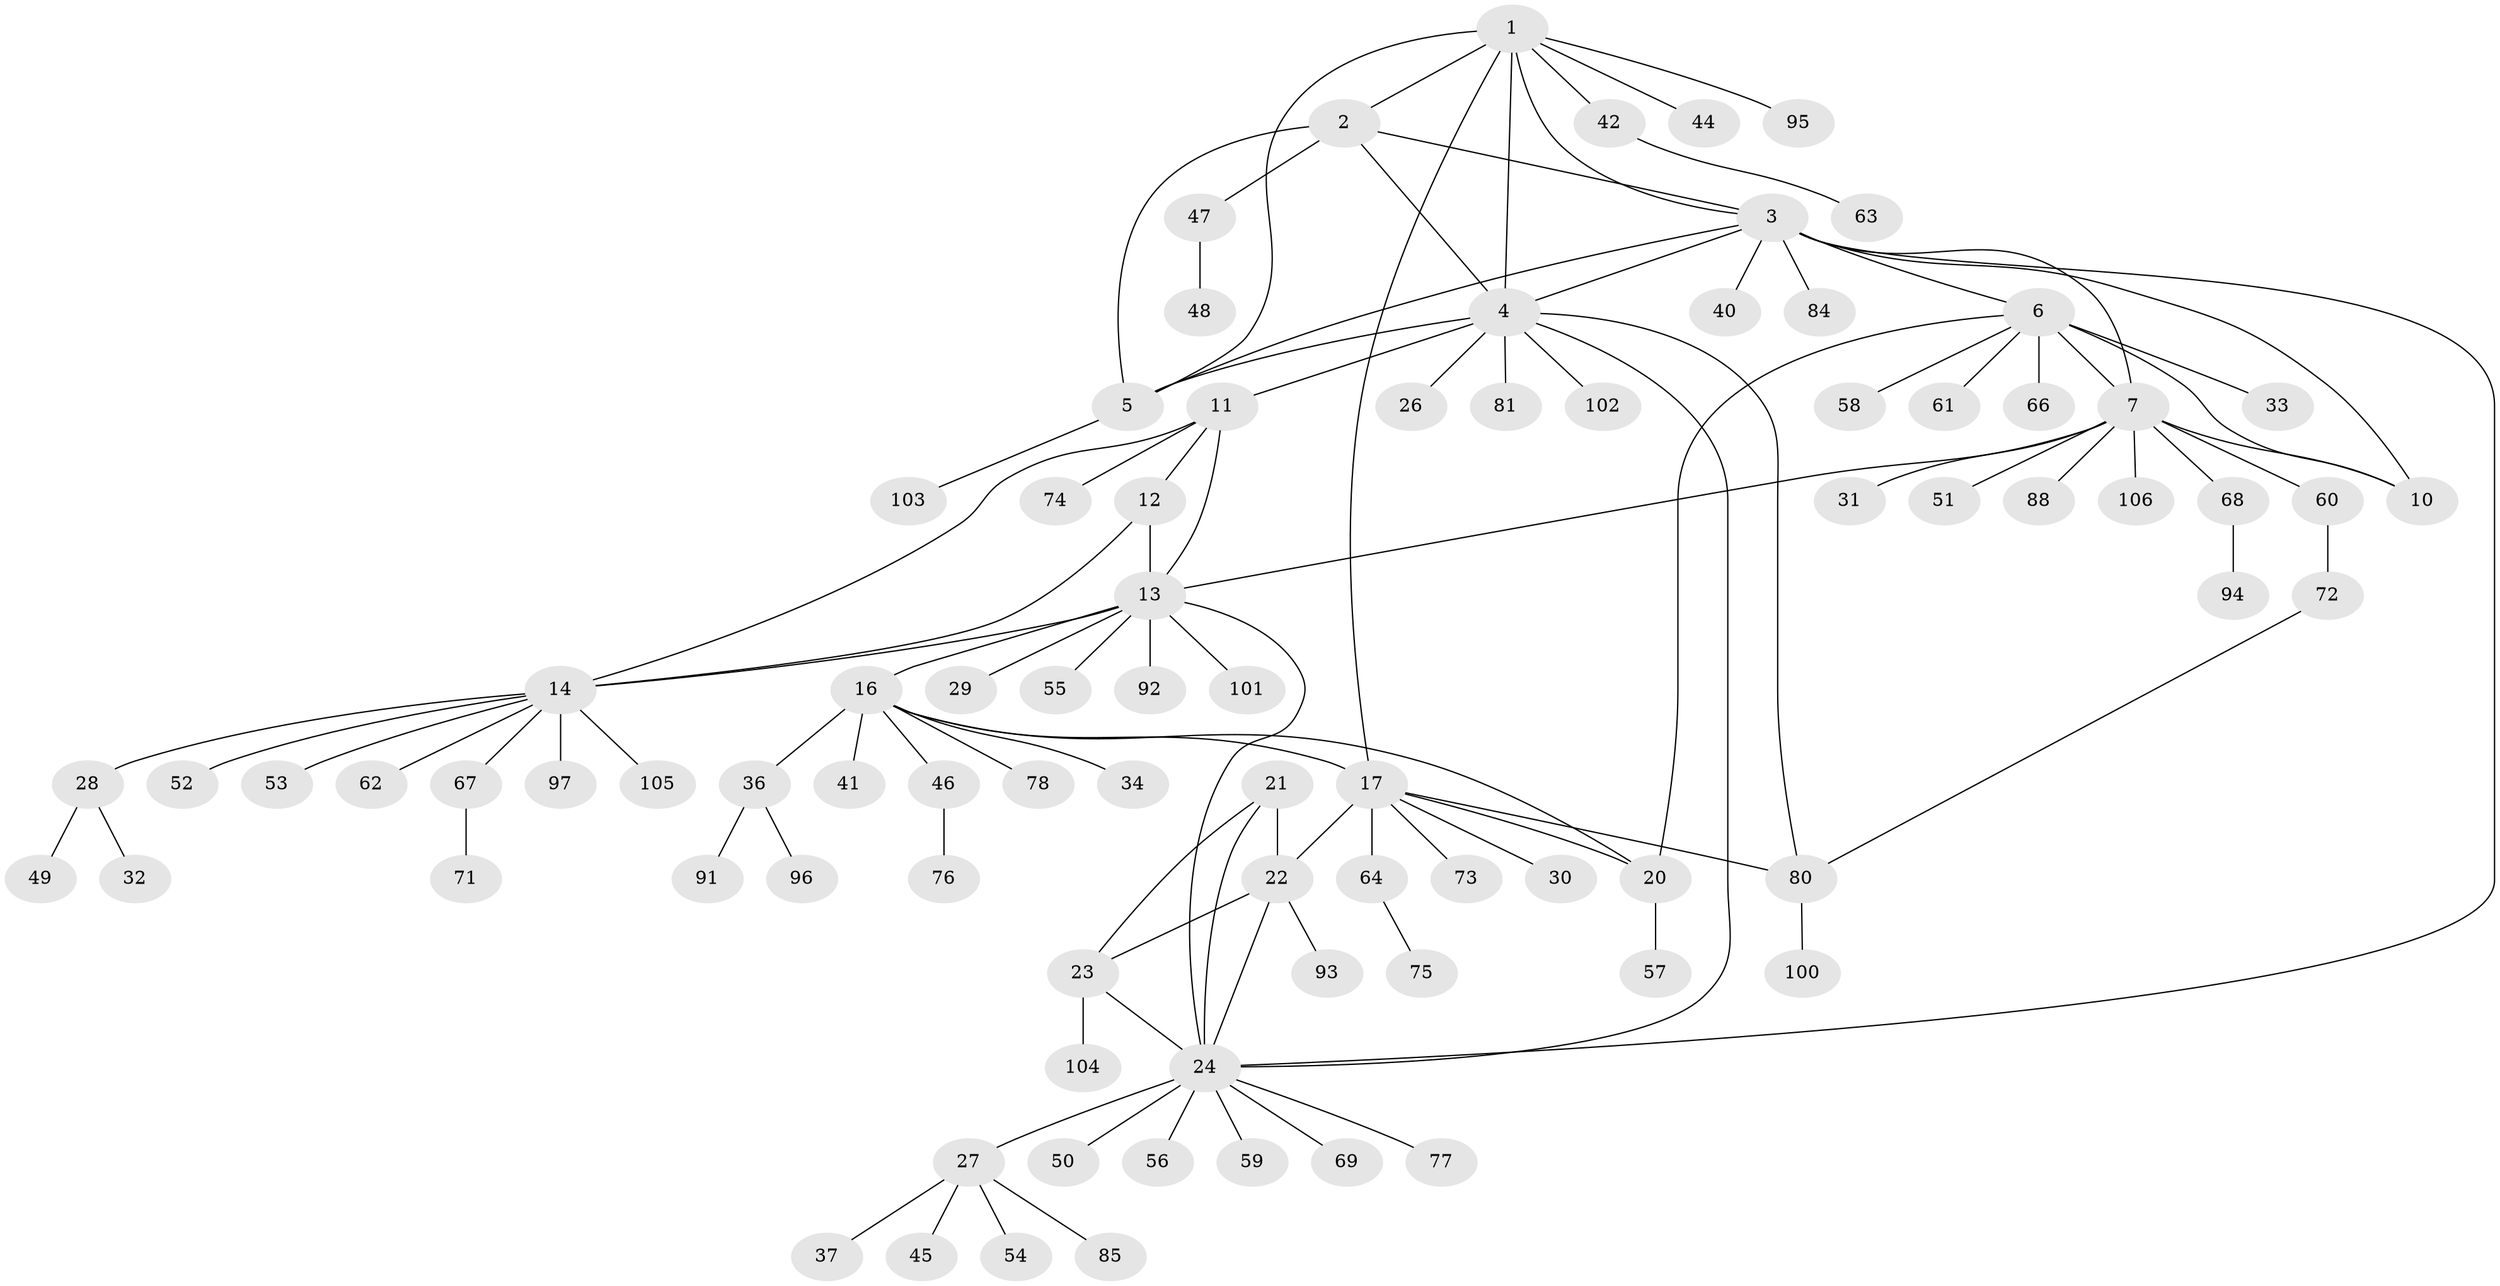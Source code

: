// Generated by graph-tools (version 1.1) at 2025/24/03/03/25 07:24:15]
// undirected, 85 vertices, 108 edges
graph export_dot {
graph [start="1"]
  node [color=gray90,style=filled];
  1 [super="+79"];
  2 [super="+38"];
  3 [super="+9"];
  4 [super="+39"];
  5 [super="+99"];
  6 [super="+83"];
  7 [super="+8"];
  10;
  11 [super="+87"];
  12;
  13 [super="+15"];
  14 [super="+35"];
  16 [super="+18"];
  17 [super="+19"];
  20 [super="+70"];
  21 [super="+43"];
  22;
  23;
  24 [super="+25"];
  26;
  27 [super="+65"];
  28 [super="+82"];
  29;
  30;
  31;
  32;
  33;
  34;
  36 [super="+90"];
  37;
  40;
  41;
  42;
  44;
  45;
  46;
  47;
  48;
  49;
  50;
  51;
  52;
  53;
  54;
  55;
  56;
  57;
  58;
  59;
  60;
  61;
  62;
  63;
  64;
  66;
  67;
  68;
  69;
  71;
  72;
  73;
  74;
  75;
  76;
  77;
  78 [super="+98"];
  80 [super="+89"];
  81 [super="+86"];
  84;
  85;
  88;
  91;
  92;
  93;
  94;
  95;
  96;
  97;
  100;
  101;
  102;
  103;
  104;
  105;
  106;
  1 -- 2;
  1 -- 3;
  1 -- 4;
  1 -- 5;
  1 -- 42;
  1 -- 44;
  1 -- 95;
  1 -- 17;
  2 -- 3;
  2 -- 4;
  2 -- 5;
  2 -- 47;
  3 -- 4;
  3 -- 5;
  3 -- 40;
  3 -- 84;
  3 -- 6;
  3 -- 7 [weight=2];
  3 -- 24;
  3 -- 10;
  4 -- 5;
  4 -- 11;
  4 -- 26;
  4 -- 80;
  4 -- 81;
  4 -- 102;
  4 -- 24;
  5 -- 103;
  6 -- 7 [weight=2];
  6 -- 10;
  6 -- 20;
  6 -- 33;
  6 -- 58;
  6 -- 61;
  6 -- 66;
  7 -- 10 [weight=2];
  7 -- 68;
  7 -- 106;
  7 -- 13;
  7 -- 51;
  7 -- 88;
  7 -- 60;
  7 -- 31;
  11 -- 12;
  11 -- 13 [weight=2];
  11 -- 14;
  11 -- 74;
  12 -- 13 [weight=2];
  12 -- 14;
  13 -- 14 [weight=2];
  13 -- 16;
  13 -- 29;
  13 -- 101;
  13 -- 55;
  13 -- 92;
  13 -- 24;
  14 -- 28;
  14 -- 62;
  14 -- 67;
  14 -- 105;
  14 -- 97;
  14 -- 52;
  14 -- 53;
  16 -- 17 [weight=4];
  16 -- 20 [weight=2];
  16 -- 34;
  16 -- 36;
  16 -- 41;
  16 -- 46;
  16 -- 78;
  17 -- 20 [weight=2];
  17 -- 22;
  17 -- 64;
  17 -- 80;
  17 -- 73;
  17 -- 30;
  20 -- 57;
  21 -- 22;
  21 -- 23;
  21 -- 24 [weight=2];
  22 -- 23;
  22 -- 24 [weight=2];
  22 -- 93;
  23 -- 24 [weight=2];
  23 -- 104;
  24 -- 27;
  24 -- 56;
  24 -- 69;
  24 -- 77;
  24 -- 50;
  24 -- 59;
  27 -- 37;
  27 -- 45;
  27 -- 54;
  27 -- 85;
  28 -- 32;
  28 -- 49;
  36 -- 91;
  36 -- 96;
  42 -- 63;
  46 -- 76;
  47 -- 48;
  60 -- 72;
  64 -- 75;
  67 -- 71;
  68 -- 94;
  72 -- 80;
  80 -- 100;
}
